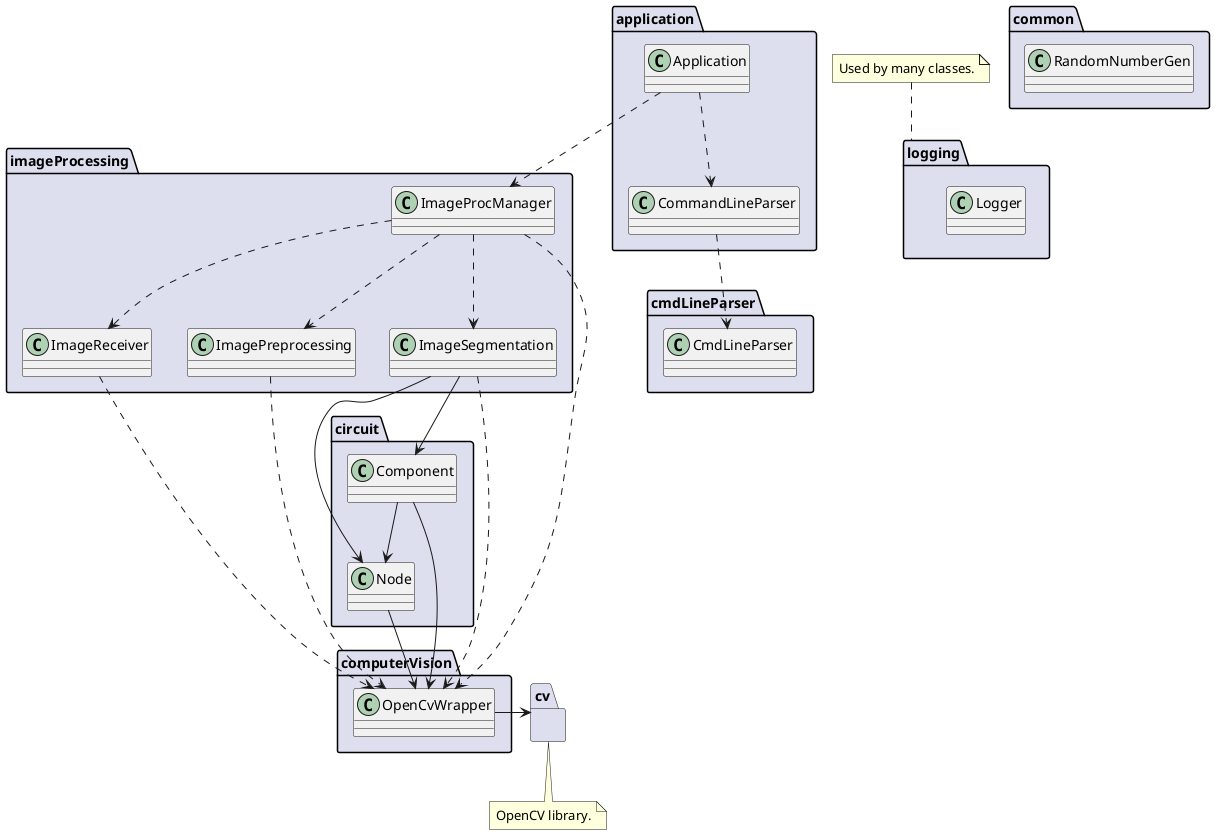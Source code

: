 @startuml class_diagram_overview

' Separator for namespace
set namespaceSeparator ::

' Logging
namespace logging #DDDEEE {
    class Logger {
    }
}
note top of logging: Used by many classes.

' Command line parser
namespace cmdLineParser #DDDEEE {
    class CmdLineParser {
    }
}

' OpenCV
namespace cv #DDDEEE {
}
note bottom of cv: OpenCV library.

' Computer vision
namespace computerVision #DDDEEE {
    class OpenCvWrapper {
    }
    OpenCvWrapper -> cv
}

' Circuit
namespace circuit #DDDEEE {
    class Component {
    }
    Component --> computerVision::OpenCvWrapper
    Component --> Node

    class Node {
    }
    Node --> computerVision::OpenCvWrapper
}

' Common
namespace common #DDDEEE {
    class RandomNumberGen {
    }
}

' Image processing
namespace imageProcessing #DDDEEE {
    class ImageProcManager {
    }
    ImageProcManager ..> ImageReceiver
    ImageProcManager ..> ImagePreprocessing
    ImageProcManager ..> ImageSegmentation
    ImageProcManager ..> computerVision::OpenCvWrapper

    class ImageReceiver {
    }
    ImageReceiver ..> computerVision::OpenCvWrapper

    class ImagePreprocessing {
    }
    ImagePreprocessing ..> computerVision::OpenCvWrapper

    class ImageSegmentation {
    }
    ImageSegmentation ..> computerVision::OpenCvWrapper
    ImageSegmentation --> circuit::Component
    ImageSegmentation --> circuit::Node
}

' Application
namespace application #DDDEEE {
    class Application {
    }
    Application ..> CommandLineParser
    Application ..> imageProcessing::ImageProcManager

    class CommandLineParser {
    }
    CommandLineParser ..> cmdLineParser::CmdLineParser
}

@enduml
